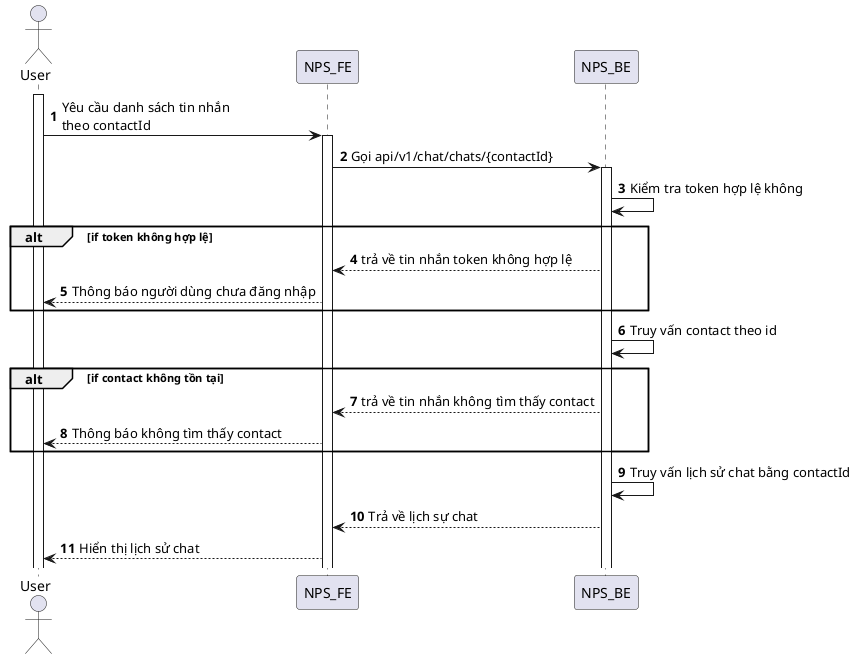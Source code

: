 @startuml
autonumber
actor User
activate User
User -> NPS_FE: Yêu cầu danh sách tin nhắn\ntheo contactId
activate NPS_FE
NPS_FE -> NPS_BE: Gọi api/v1/chat/chats/{contactId}
activate NPS_BE
NPS_BE -> NPS_BE: Kiểm tra token hợp lệ không
alt if token không hợp lệ
NPS_BE --> NPS_FE: trả về tin nhắn token không hợp lệ
NPS_FE --> User: Thông báo người dùng chưa đăng nhập
end
NPS_BE -> NPS_BE: Truy vấn contact theo id
alt if contact không tồn tại
NPS_BE --> NPS_FE: trả về tin nhắn không tìm thấy contact
NPS_FE --> User: Thông báo không tìm thấy contact
end
NPS_BE -> NPS_BE: Truy vấn lịch sử chat bằng contactId
NPS_BE --> NPS_FE: Trả về lịch sự chat
NPS_FE --> User: Hiển thị lịch sử chat
@enduml